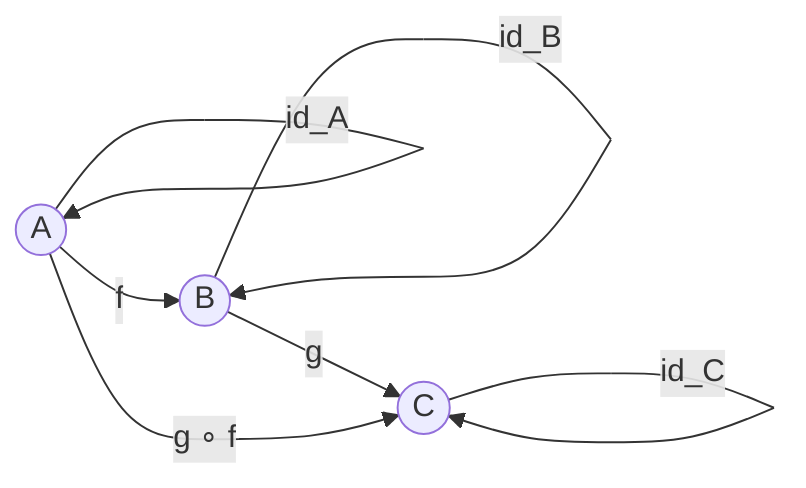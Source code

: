 graph LR
    A((A)) --> |f| B((B))
    B((B)) --> |g| C((C))
    A((A)) --> |"g ∘ f"| C((C))
    A((A)) --> |"id_A"| A((A))
    B((B)) --> |"id_B"| B((B))
    C((C)) --> |"id_C"| C((C))